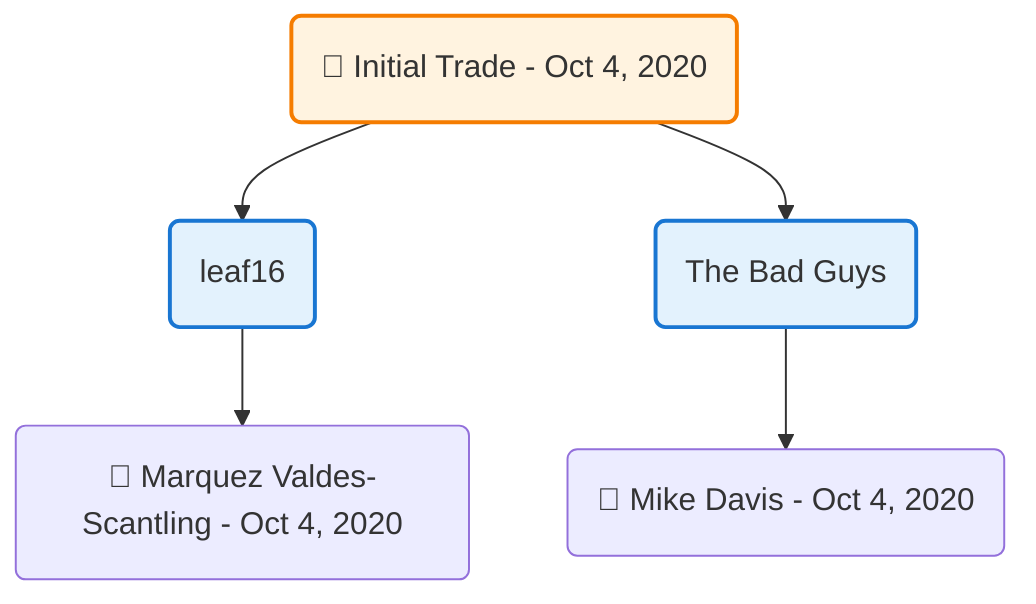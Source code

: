 flowchart TD

    TRADE_MAIN("🔄 Initial Trade - Oct 4, 2020")
    TEAM_1("leaf16")
    TEAM_2("The Bad Guys")
    NODE_9df21e05-f35e-40f5-8412-27a5b4c20988("🔄 Marquez Valdes-Scantling - Oct 4, 2020")
    NODE_2e3656c7-5f3d-47c5-81da-e166f1343592("🔄 Mike Davis - Oct 4, 2020")

    TRADE_MAIN --> TEAM_1
    TRADE_MAIN --> TEAM_2
    TEAM_1 --> NODE_9df21e05-f35e-40f5-8412-27a5b4c20988
    TEAM_2 --> NODE_2e3656c7-5f3d-47c5-81da-e166f1343592

    %% Node styling
    classDef teamNode fill:#e3f2fd,stroke:#1976d2,stroke-width:2px
    classDef tradeNode fill:#fff3e0,stroke:#f57c00,stroke-width:2px
    classDef playerNode fill:#f3e5f5,stroke:#7b1fa2,stroke-width:1px
    classDef nonRootPlayerNode fill:#f5f5f5,stroke:#757575,stroke-width:1px
    classDef endNode fill:#ffebee,stroke:#c62828,stroke-width:2px
    classDef waiverNode fill:#e8f5e8,stroke:#388e3c,stroke-width:2px
    classDef championshipNode fill:#fff9c4,stroke:#f57f17,stroke-width:3px

    class TEAM_1,TEAM_2 teamNode
    class TRADE_MAIN tradeNode